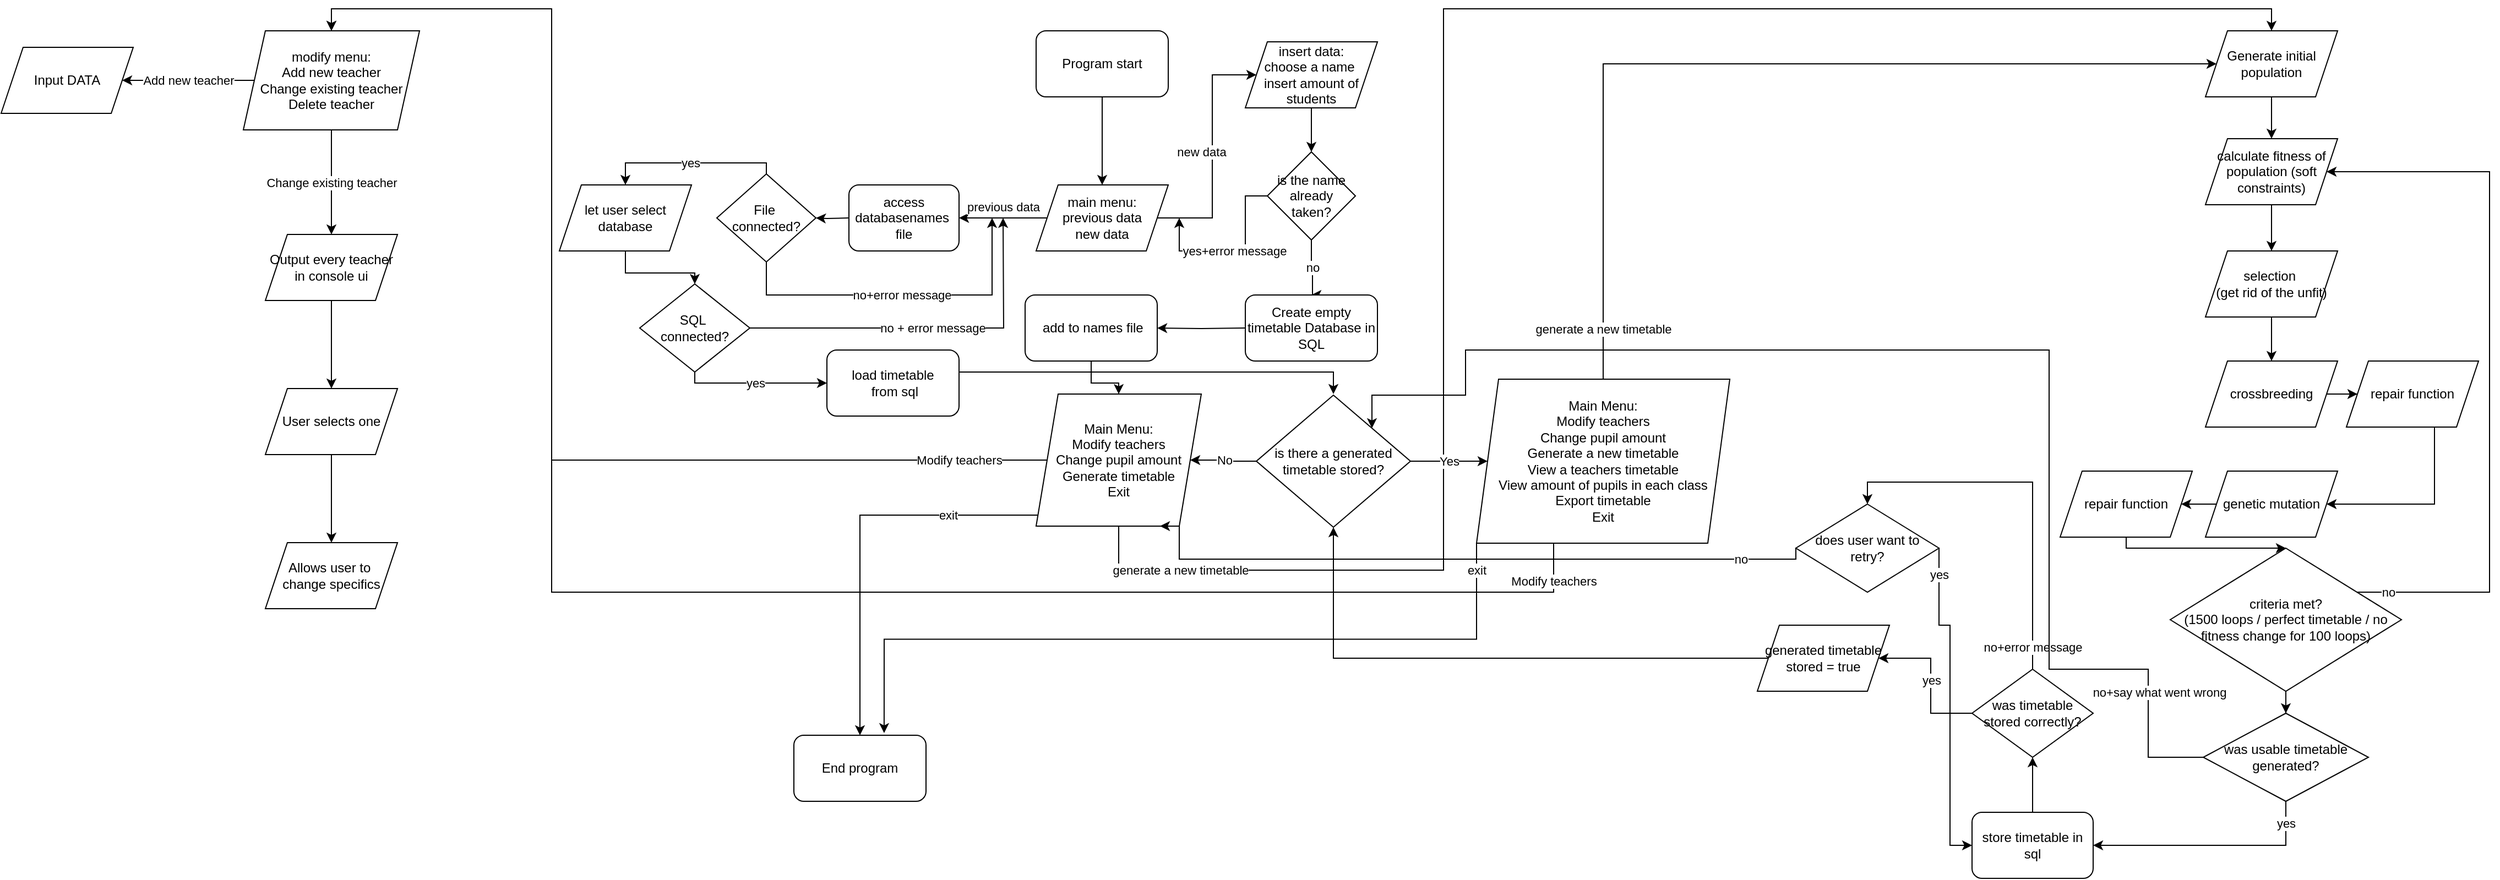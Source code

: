 <mxfile version="28.0.6">
  <diagram name="Page-1" id="5TjFJNbgtK6tRQX0CHqg">
    <mxGraphModel dx="3132" dy="1051" grid="1" gridSize="10" guides="1" tooltips="1" connect="1" arrows="1" fold="1" page="1" pageScale="1" pageWidth="827" pageHeight="1169" math="0" shadow="0">
      <root>
        <mxCell id="0" />
        <mxCell id="1" parent="0" />
        <mxCell id="_rqBkX1GEyzZLxkPlKRW-8" value="" style="edgeStyle=orthogonalEdgeStyle;rounded=0;orthogonalLoop=1;jettySize=auto;html=1;" parent="1" source="qPmPJSWQYSYvyi7kfRVx-1" target="qPmPJSWQYSYvyi7kfRVx-5" edge="1">
          <mxGeometry relative="1" as="geometry" />
        </mxCell>
        <mxCell id="qPmPJSWQYSYvyi7kfRVx-1" value="Program start" style="rounded=1;whiteSpace=wrap;html=1;" parent="1" vertex="1">
          <mxGeometry x="330" y="40" width="120" height="60" as="geometry" />
        </mxCell>
        <mxCell id="qPmPJSWQYSYvyi7kfRVx-8" value="previous data" style="edgeStyle=orthogonalEdgeStyle;rounded=0;orthogonalLoop=1;jettySize=auto;html=1;entryX=1;entryY=0.5;entryDx=0;entryDy=0;" parent="1" source="qPmPJSWQYSYvyi7kfRVx-5" edge="1">
          <mxGeometry y="-10" relative="1" as="geometry">
            <mxPoint as="offset" />
            <mxPoint x="260" y="210" as="targetPoint" />
          </mxGeometry>
        </mxCell>
        <mxCell id="_rqBkX1GEyzZLxkPlKRW-2" value="new data" style="edgeStyle=orthogonalEdgeStyle;rounded=0;orthogonalLoop=1;jettySize=auto;html=1;" parent="1" source="qPmPJSWQYSYvyi7kfRVx-5" target="_rqBkX1GEyzZLxkPlKRW-1" edge="1">
          <mxGeometry y="10" relative="1" as="geometry">
            <mxPoint as="offset" />
            <Array as="points">
              <mxPoint x="490" y="210" />
              <mxPoint x="490" y="80" />
            </Array>
          </mxGeometry>
        </mxCell>
        <mxCell id="qPmPJSWQYSYvyi7kfRVx-5" value="main menu:&lt;br&gt;previous data&lt;br&gt;new data" style="shape=parallelogram;perimeter=parallelogramPerimeter;whiteSpace=wrap;html=1;fixedSize=1;" parent="1" vertex="1">
          <mxGeometry x="330" y="180" width="120" height="60" as="geometry" />
        </mxCell>
        <mxCell id="qPmPJSWQYSYvyi7kfRVx-10" value="" style="edgeStyle=orthogonalEdgeStyle;rounded=0;orthogonalLoop=1;jettySize=auto;html=1;" parent="1" source="qPmPJSWQYSYvyi7kfRVx-7" target="qPmPJSWQYSYvyi7kfRVx-9" edge="1">
          <mxGeometry relative="1" as="geometry" />
        </mxCell>
        <mxCell id="qPmPJSWQYSYvyi7kfRVx-7" value="&lt;div&gt;let user select database&lt;/div&gt;" style="shape=parallelogram;perimeter=parallelogramPerimeter;whiteSpace=wrap;html=1;fixedSize=1;" parent="1" vertex="1">
          <mxGeometry x="-103" y="180" width="120" height="60" as="geometry" />
        </mxCell>
        <mxCell id="qPmPJSWQYSYvyi7kfRVx-16" value="no + error message" style="edgeStyle=orthogonalEdgeStyle;rounded=0;orthogonalLoop=1;jettySize=auto;html=1;" parent="1" source="qPmPJSWQYSYvyi7kfRVx-9" edge="1">
          <mxGeometry relative="1" as="geometry">
            <mxPoint x="300" y="210" as="targetPoint" />
          </mxGeometry>
        </mxCell>
        <mxCell id="qPmPJSWQYSYvyi7kfRVx-18" value="yes" style="edgeStyle=orthogonalEdgeStyle;rounded=0;orthogonalLoop=1;jettySize=auto;html=1;entryX=0;entryY=0.5;entryDx=0;entryDy=0;" parent="1" source="qPmPJSWQYSYvyi7kfRVx-9" target="_rqBkX1GEyzZLxkPlKRW-16" edge="1">
          <mxGeometry relative="1" as="geometry">
            <mxPoint x="-43" y="382" as="targetPoint" />
            <Array as="points">
              <mxPoint x="20" y="360" />
            </Array>
          </mxGeometry>
        </mxCell>
        <mxCell id="qPmPJSWQYSYvyi7kfRVx-9" value="SQL&amp;nbsp;&lt;div&gt;connected?&lt;/div&gt;" style="rhombus;whiteSpace=wrap;html=1;" parent="1" vertex="1">
          <mxGeometry x="-30" y="270" width="100" height="80" as="geometry" />
        </mxCell>
        <mxCell id="_rqBkX1GEyzZLxkPlKRW-7" style="edgeStyle=orthogonalEdgeStyle;rounded=0;orthogonalLoop=1;jettySize=auto;html=1;exitX=1;exitY=0.5;exitDx=0;exitDy=0;" parent="1" source="_rqBkX1GEyzZLxkPlKRW-16" edge="1">
          <mxGeometry relative="1" as="geometry">
            <mxPoint x="250" y="412" as="sourcePoint" />
            <mxPoint x="600" y="370" as="targetPoint" />
            <Array as="points">
              <mxPoint x="260" y="350" />
              <mxPoint x="600" y="350" />
            </Array>
          </mxGeometry>
        </mxCell>
        <mxCell id="_rqBkX1GEyzZLxkPlKRW-4" value="no" style="edgeStyle=orthogonalEdgeStyle;rounded=0;orthogonalLoop=1;jettySize=auto;html=1;entryX=0.5;entryY=0;entryDx=0;entryDy=0;" parent="1" source="e7MBx-RKfeoT1PmBK_qc-9" target="_rqBkX1GEyzZLxkPlKRW-13" edge="1">
          <mxGeometry relative="1" as="geometry">
            <mxPoint x="580" y="270" as="targetPoint" />
            <Array as="points">
              <mxPoint x="580" y="250" />
              <mxPoint x="581" y="280" />
            </Array>
          </mxGeometry>
        </mxCell>
        <mxCell id="_rqBkX1GEyzZLxkPlKRW-1" value="&lt;div&gt;insert data:&lt;/div&gt;choose a name&lt;span style=&quot;background-color: transparent; color: light-dark(rgb(0, 0, 0), rgb(255, 255, 255));&quot;&gt;&amp;nbsp;&lt;/span&gt;&lt;div&gt;&lt;span style=&quot;background-color: transparent; color: light-dark(rgb(0, 0, 0), rgb(255, 255, 255));&quot;&gt;insert amount of students&lt;/span&gt;&lt;/div&gt;" style="shape=parallelogram;perimeter=parallelogramPerimeter;whiteSpace=wrap;html=1;fixedSize=1;" parent="1" vertex="1">
          <mxGeometry x="520" y="50" width="120" height="60" as="geometry" />
        </mxCell>
        <mxCell id="_rqBkX1GEyzZLxkPlKRW-6" style="edgeStyle=orthogonalEdgeStyle;rounded=0;orthogonalLoop=1;jettySize=auto;html=1;entryX=0.5;entryY=0;entryDx=0;entryDy=0;" parent="1" source="e7MBx-RKfeoT1PmBK_qc-12" target="_rqBkX1GEyzZLxkPlKRW-5" edge="1">
          <mxGeometry relative="1" as="geometry">
            <mxPoint x="520" y="310" as="sourcePoint" />
          </mxGeometry>
        </mxCell>
        <mxCell id="QJsNYXhnwNITKUMt3Eq2-2" value="generate a new timetable" style="edgeStyle=orthogonalEdgeStyle;rounded=0;orthogonalLoop=1;jettySize=auto;html=1;entryX=0.5;entryY=0;entryDx=0;entryDy=0;" parent="1" source="_rqBkX1GEyzZLxkPlKRW-5" target="fO54vMzoq-XSmd5Qjlf1-3" edge="1">
          <mxGeometry x="-0.882" relative="1" as="geometry">
            <Array as="points">
              <mxPoint x="405" y="530" />
              <mxPoint x="700" y="530" />
              <mxPoint x="700" y="20" />
              <mxPoint x="1452" y="20" />
            </Array>
            <mxPoint as="offset" />
          </mxGeometry>
        </mxCell>
        <mxCell id="QJsNYXhnwNITKUMt3Eq2-20" value="exit" style="edgeStyle=orthogonalEdgeStyle;rounded=0;orthogonalLoop=1;jettySize=auto;html=1;entryX=0.5;entryY=0;entryDx=0;entryDy=0;" parent="1" source="_rqBkX1GEyzZLxkPlKRW-5" target="QJsNYXhnwNITKUMt3Eq2-19" edge="1">
          <mxGeometry x="-0.548" relative="1" as="geometry">
            <Array as="points">
              <mxPoint x="170" y="480" />
            </Array>
            <mxPoint as="offset" />
          </mxGeometry>
        </mxCell>
        <mxCell id="V8lAPqID9X0f5ABY0hI3-2" value="Modify teachers" style="edgeStyle=orthogonalEdgeStyle;rounded=0;orthogonalLoop=1;jettySize=auto;html=1;entryX=0.5;entryY=0;entryDx=0;entryDy=0;" edge="1" parent="1" source="_rqBkX1GEyzZLxkPlKRW-5" target="V8lAPqID9X0f5ABY0hI3-1">
          <mxGeometry x="-0.852" relative="1" as="geometry">
            <Array as="points">
              <mxPoint x="-110" y="430" />
              <mxPoint x="-110" y="20" />
              <mxPoint x="-310" y="20" />
            </Array>
            <mxPoint as="offset" />
          </mxGeometry>
        </mxCell>
        <mxCell id="_rqBkX1GEyzZLxkPlKRW-5" value="Main Menu:&lt;br&gt;&lt;div&gt;&lt;span style=&quot;background-color: transparent; color: light-dark(rgb(0, 0, 0), rgb(255, 255, 255));&quot;&gt;Modify&amp;nbsp;&lt;/span&gt;teachers&lt;/div&gt;&lt;div&gt;&lt;span style=&quot;background-color: transparent; color: light-dark(rgb(0, 0, 0), rgb(255, 255, 255));&quot;&gt;Change pupil amount&lt;/span&gt;&lt;/div&gt;&lt;div&gt;&lt;div&gt;Generate timetable&lt;/div&gt;&lt;/div&gt;&lt;div&gt;Exit&lt;/div&gt;" style="shape=parallelogram;perimeter=parallelogramPerimeter;whiteSpace=wrap;html=1;fixedSize=1;" parent="1" vertex="1">
          <mxGeometry x="330" y="370" width="150" height="120" as="geometry" />
        </mxCell>
        <mxCell id="_rqBkX1GEyzZLxkPlKRW-10" value="No" style="edgeStyle=orthogonalEdgeStyle;rounded=0;orthogonalLoop=1;jettySize=auto;html=1;" parent="1" source="_rqBkX1GEyzZLxkPlKRW-9" target="_rqBkX1GEyzZLxkPlKRW-5" edge="1">
          <mxGeometry relative="1" as="geometry" />
        </mxCell>
        <mxCell id="_rqBkX1GEyzZLxkPlKRW-12" value="Yes" style="edgeStyle=orthogonalEdgeStyle;rounded=0;orthogonalLoop=1;jettySize=auto;html=1;" parent="1" source="_rqBkX1GEyzZLxkPlKRW-9" target="_rqBkX1GEyzZLxkPlKRW-11" edge="1">
          <mxGeometry relative="1" as="geometry" />
        </mxCell>
        <mxCell id="_rqBkX1GEyzZLxkPlKRW-9" value="is there a generated timetable stored?" style="rhombus;whiteSpace=wrap;html=1;" parent="1" vertex="1">
          <mxGeometry x="530" y="371" width="140" height="120" as="geometry" />
        </mxCell>
        <mxCell id="QJsNYXhnwNITKUMt3Eq2-1" value="generate a new timetable" style="edgeStyle=orthogonalEdgeStyle;rounded=0;orthogonalLoop=1;jettySize=auto;html=1;entryX=0;entryY=0.5;entryDx=0;entryDy=0;" parent="1" source="_rqBkX1GEyzZLxkPlKRW-11" target="fO54vMzoq-XSmd5Qjlf1-3" edge="1">
          <mxGeometry x="-0.89" relative="1" as="geometry">
            <Array as="points">
              <mxPoint x="845" y="70" />
            </Array>
            <mxPoint y="1" as="offset" />
          </mxGeometry>
        </mxCell>
        <mxCell id="V8lAPqID9X0f5ABY0hI3-3" value="Modify teachers" style="edgeStyle=orthogonalEdgeStyle;rounded=0;orthogonalLoop=1;jettySize=auto;html=1;entryX=0.5;entryY=0;entryDx=0;entryDy=0;" edge="1" parent="1" source="_rqBkX1GEyzZLxkPlKRW-11" target="V8lAPqID9X0f5ABY0hI3-1">
          <mxGeometry x="-0.96" relative="1" as="geometry">
            <Array as="points">
              <mxPoint x="800" y="550" />
              <mxPoint x="-110" y="550" />
              <mxPoint x="-110" y="20" />
              <mxPoint x="-310" y="20" />
            </Array>
            <mxPoint as="offset" />
          </mxGeometry>
        </mxCell>
        <mxCell id="_rqBkX1GEyzZLxkPlKRW-11" value="Main Menu:&lt;br&gt;&lt;div&gt;&lt;span style=&quot;background-color: transparent; color: light-dark(rgb(0, 0, 0), rgb(255, 255, 255));&quot;&gt;Modify&amp;nbsp;&lt;/span&gt;teachers&lt;/div&gt;&lt;div&gt;Change pupil amount&lt;/div&gt;&lt;div&gt;Generate a new timetable&lt;/div&gt;&lt;div&gt;View a teachers timetable&lt;/div&gt;&lt;div&gt;View amount of pupils in each class&lt;/div&gt;&lt;div&gt;&lt;div&gt;Export timetable&lt;/div&gt;&lt;div&gt;&lt;span style=&quot;background-color: transparent; color: light-dark(rgb(0, 0, 0), rgb(255, 255, 255));&quot;&gt;Exit&lt;/span&gt;&lt;/div&gt;&lt;/div&gt;" style="shape=parallelogram;perimeter=parallelogramPerimeter;whiteSpace=wrap;html=1;fixedSize=1;" parent="1" vertex="1">
          <mxGeometry x="730" y="356.5" width="230" height="149" as="geometry" />
        </mxCell>
        <mxCell id="_rqBkX1GEyzZLxkPlKRW-13" value="&lt;div&gt;Create empty timetable Database in SQL&lt;/div&gt;" style="rounded=1;whiteSpace=wrap;html=1;" parent="1" vertex="1">
          <mxGeometry x="520" y="280" width="120" height="60" as="geometry" />
        </mxCell>
        <mxCell id="_rqBkX1GEyzZLxkPlKRW-16" value="&lt;div&gt;load timetable&lt;/div&gt;&lt;div&gt;&amp;nbsp;from sql&lt;/div&gt;" style="rounded=1;whiteSpace=wrap;html=1;" parent="1" vertex="1">
          <mxGeometry x="140" y="330" width="120" height="60" as="geometry" />
        </mxCell>
        <mxCell id="fO54vMzoq-XSmd5Qjlf1-5" value="" style="edgeStyle=orthogonalEdgeStyle;rounded=0;orthogonalLoop=1;jettySize=auto;html=1;" parent="1" source="fO54vMzoq-XSmd5Qjlf1-3" target="fO54vMzoq-XSmd5Qjlf1-4" edge="1">
          <mxGeometry relative="1" as="geometry" />
        </mxCell>
        <mxCell id="fO54vMzoq-XSmd5Qjlf1-3" value="Generate initial population" style="shape=parallelogram;perimeter=parallelogramPerimeter;whiteSpace=wrap;html=1;fixedSize=1;" parent="1" vertex="1">
          <mxGeometry x="1392" y="40" width="120" height="60" as="geometry" />
        </mxCell>
        <mxCell id="fO54vMzoq-XSmd5Qjlf1-7" value="" style="edgeStyle=orthogonalEdgeStyle;rounded=0;orthogonalLoop=1;jettySize=auto;html=1;" parent="1" source="fO54vMzoq-XSmd5Qjlf1-4" target="fO54vMzoq-XSmd5Qjlf1-6" edge="1">
          <mxGeometry relative="1" as="geometry" />
        </mxCell>
        <mxCell id="fO54vMzoq-XSmd5Qjlf1-4" value="calculate fitness of population (soft constraints)" style="shape=parallelogram;perimeter=parallelogramPerimeter;whiteSpace=wrap;html=1;fixedSize=1;" parent="1" vertex="1">
          <mxGeometry x="1392" y="138" width="120" height="60" as="geometry" />
        </mxCell>
        <mxCell id="fO54vMzoq-XSmd5Qjlf1-9" value="" style="edgeStyle=orthogonalEdgeStyle;rounded=0;orthogonalLoop=1;jettySize=auto;html=1;" parent="1" source="fO54vMzoq-XSmd5Qjlf1-6" target="fO54vMzoq-XSmd5Qjlf1-8" edge="1">
          <mxGeometry relative="1" as="geometry" />
        </mxCell>
        <mxCell id="fO54vMzoq-XSmd5Qjlf1-6" value="selection&amp;nbsp;&lt;div&gt;(get rid of the unfit)&lt;/div&gt;" style="shape=parallelogram;perimeter=parallelogramPerimeter;whiteSpace=wrap;html=1;fixedSize=1;" parent="1" vertex="1">
          <mxGeometry x="1392" y="240" width="120" height="60" as="geometry" />
        </mxCell>
        <mxCell id="yWH5YEIk07C5A7a1uGac-2" value="" style="edgeStyle=orthogonalEdgeStyle;rounded=0;orthogonalLoop=1;jettySize=auto;html=1;" parent="1" source="fO54vMzoq-XSmd5Qjlf1-8" target="yWH5YEIk07C5A7a1uGac-1" edge="1">
          <mxGeometry relative="1" as="geometry" />
        </mxCell>
        <mxCell id="fO54vMzoq-XSmd5Qjlf1-8" value="crossbreeding" style="shape=parallelogram;perimeter=parallelogramPerimeter;whiteSpace=wrap;html=1;fixedSize=1;" parent="1" vertex="1">
          <mxGeometry x="1392" y="340" width="120" height="60" as="geometry" />
        </mxCell>
        <mxCell id="yWH5YEIk07C5A7a1uGac-6" style="edgeStyle=orthogonalEdgeStyle;rounded=0;orthogonalLoop=1;jettySize=auto;html=1;entryX=1;entryY=0.5;entryDx=0;entryDy=0;" parent="1" source="yWH5YEIk07C5A7a1uGac-1" target="yWH5YEIk07C5A7a1uGac-3" edge="1">
          <mxGeometry relative="1" as="geometry">
            <Array as="points">
              <mxPoint x="1600" y="470" />
            </Array>
          </mxGeometry>
        </mxCell>
        <mxCell id="yWH5YEIk07C5A7a1uGac-1" value="repair function" style="shape=parallelogram;perimeter=parallelogramPerimeter;whiteSpace=wrap;html=1;fixedSize=1;" parent="1" vertex="1">
          <mxGeometry x="1520" y="340" width="120" height="60" as="geometry" />
        </mxCell>
        <mxCell id="yWH5YEIk07C5A7a1uGac-8" value="" style="edgeStyle=orthogonalEdgeStyle;rounded=0;orthogonalLoop=1;jettySize=auto;html=1;" parent="1" source="yWH5YEIk07C5A7a1uGac-3" target="yWH5YEIk07C5A7a1uGac-7" edge="1">
          <mxGeometry relative="1" as="geometry" />
        </mxCell>
        <mxCell id="yWH5YEIk07C5A7a1uGac-3" value="genetic mutation" style="shape=parallelogram;perimeter=parallelogramPerimeter;whiteSpace=wrap;html=1;fixedSize=1;" parent="1" vertex="1">
          <mxGeometry x="1392" y="440" width="120" height="60" as="geometry" />
        </mxCell>
        <mxCell id="yWH5YEIk07C5A7a1uGac-10" style="edgeStyle=orthogonalEdgeStyle;rounded=0;orthogonalLoop=1;jettySize=auto;html=1;entryX=0.5;entryY=0;entryDx=0;entryDy=0;" parent="1" source="yWH5YEIk07C5A7a1uGac-7" target="yWH5YEIk07C5A7a1uGac-9" edge="1">
          <mxGeometry relative="1" as="geometry">
            <Array as="points">
              <mxPoint x="1320" y="510" />
            </Array>
          </mxGeometry>
        </mxCell>
        <mxCell id="yWH5YEIk07C5A7a1uGac-7" value="repair function" style="shape=parallelogram;perimeter=parallelogramPerimeter;whiteSpace=wrap;html=1;fixedSize=1;" parent="1" vertex="1">
          <mxGeometry x="1260" y="440" width="120" height="60" as="geometry" />
        </mxCell>
        <mxCell id="yWH5YEIk07C5A7a1uGac-11" value="no" style="edgeStyle=orthogonalEdgeStyle;rounded=0;orthogonalLoop=1;jettySize=auto;html=1;entryX=1;entryY=0.5;entryDx=0;entryDy=0;" parent="1" source="yWH5YEIk07C5A7a1uGac-9" target="fO54vMzoq-XSmd5Qjlf1-4" edge="1">
          <mxGeometry x="-0.912" relative="1" as="geometry">
            <mxPoint x="1580" y="180" as="targetPoint" />
            <Array as="points">
              <mxPoint x="1650" y="550" />
              <mxPoint x="1650" y="168" />
            </Array>
            <mxPoint as="offset" />
          </mxGeometry>
        </mxCell>
        <mxCell id="e7MBx-RKfeoT1PmBK_qc-15" value="" style="edgeStyle=orthogonalEdgeStyle;rounded=0;orthogonalLoop=1;jettySize=auto;html=1;" parent="1" source="yWH5YEIk07C5A7a1uGac-9" target="e7MBx-RKfeoT1PmBK_qc-14" edge="1">
          <mxGeometry relative="1" as="geometry" />
        </mxCell>
        <mxCell id="yWH5YEIk07C5A7a1uGac-9" value="criteria met?&lt;div&gt;(1500 loops / perfect timetable / no fitness change for 100 loops)&lt;/div&gt;" style="rhombus;whiteSpace=wrap;html=1;" parent="1" vertex="1">
          <mxGeometry x="1360" y="510" width="210" height="130" as="geometry" />
        </mxCell>
        <mxCell id="QJsNYXhnwNITKUMt3Eq2-6" value="" style="edgeStyle=orthogonalEdgeStyle;rounded=0;orthogonalLoop=1;jettySize=auto;html=1;exitX=0.5;exitY=0;exitDx=0;exitDy=0;" parent="1" source="e7MBx-RKfeoT1PmBK_qc-21" target="QJsNYXhnwNITKUMt3Eq2-5" edge="1">
          <mxGeometry relative="1" as="geometry">
            <mxPoint x="1235" y="750" as="sourcePoint" />
          </mxGeometry>
        </mxCell>
        <mxCell id="QJsNYXhnwNITKUMt3Eq2-10" value="yes" style="edgeStyle=orthogonalEdgeStyle;rounded=0;orthogonalLoop=1;jettySize=auto;html=1;" parent="1" source="QJsNYXhnwNITKUMt3Eq2-5" target="QJsNYXhnwNITKUMt3Eq2-9" edge="1">
          <mxGeometry relative="1" as="geometry" />
        </mxCell>
        <mxCell id="QJsNYXhnwNITKUMt3Eq2-17" value="no+error message" style="edgeStyle=orthogonalEdgeStyle;rounded=0;orthogonalLoop=1;jettySize=auto;html=1;entryX=0.5;entryY=0;entryDx=0;entryDy=0;" parent="1" source="QJsNYXhnwNITKUMt3Eq2-5" target="QJsNYXhnwNITKUMt3Eq2-13" edge="1">
          <mxGeometry x="-0.882" relative="1" as="geometry">
            <Array as="points">
              <mxPoint x="1235" y="450" />
              <mxPoint x="1085" y="450" />
            </Array>
            <mxPoint as="offset" />
          </mxGeometry>
        </mxCell>
        <mxCell id="QJsNYXhnwNITKUMt3Eq2-5" value="was timetable stored correctly?" style="rhombus;whiteSpace=wrap;html=1;" parent="1" vertex="1">
          <mxGeometry x="1180" y="620" width="110" height="80" as="geometry" />
        </mxCell>
        <mxCell id="QJsNYXhnwNITKUMt3Eq2-11" style="edgeStyle=orthogonalEdgeStyle;rounded=0;orthogonalLoop=1;jettySize=auto;html=1;entryX=0.5;entryY=1;entryDx=0;entryDy=0;" parent="1" source="QJsNYXhnwNITKUMt3Eq2-9" target="_rqBkX1GEyzZLxkPlKRW-9" edge="1">
          <mxGeometry relative="1" as="geometry" />
        </mxCell>
        <mxCell id="QJsNYXhnwNITKUMt3Eq2-9" value="generated timetable stored = true" style="shape=parallelogram;perimeter=parallelogramPerimeter;whiteSpace=wrap;html=1;fixedSize=1;" parent="1" vertex="1">
          <mxGeometry x="985" y="580" width="120" height="60" as="geometry" />
        </mxCell>
        <mxCell id="QJsNYXhnwNITKUMt3Eq2-13" value="does user want to retry?" style="rhombus;whiteSpace=wrap;html=1;" parent="1" vertex="1">
          <mxGeometry x="1020" y="470" width="130" height="80" as="geometry" />
        </mxCell>
        <mxCell id="QJsNYXhnwNITKUMt3Eq2-15" value="yes" style="edgeStyle=orthogonalEdgeStyle;rounded=0;orthogonalLoop=1;jettySize=auto;html=1;entryX=0;entryY=0.5;entryDx=0;entryDy=0;" parent="1" source="QJsNYXhnwNITKUMt3Eq2-13" target="e7MBx-RKfeoT1PmBK_qc-21" edge="1">
          <mxGeometry x="-0.841" relative="1" as="geometry">
            <Array as="points">
              <mxPoint x="1150" y="580" />
              <mxPoint x="1160" y="580" />
              <mxPoint x="1160" y="780" />
            </Array>
            <mxPoint as="offset" />
            <mxPoint x="1185" y="780" as="targetPoint" />
          </mxGeometry>
        </mxCell>
        <mxCell id="QJsNYXhnwNITKUMt3Eq2-18" value="no" style="edgeStyle=orthogonalEdgeStyle;rounded=0;orthogonalLoop=1;jettySize=auto;html=1;entryX=0.75;entryY=1;entryDx=0;entryDy=0;" parent="1" target="_rqBkX1GEyzZLxkPlKRW-5" edge="1">
          <mxGeometry x="-0.806" relative="1" as="geometry">
            <mxPoint x="1020" y="510" as="sourcePoint" />
            <mxPoint x="460.0" y="466.0" as="targetPoint" />
            <Array as="points">
              <mxPoint x="1020" y="520" />
              <mxPoint x="460" y="520" />
              <mxPoint x="460" y="490" />
            </Array>
            <mxPoint as="offset" />
          </mxGeometry>
        </mxCell>
        <mxCell id="QJsNYXhnwNITKUMt3Eq2-19" value="End program" style="rounded=1;whiteSpace=wrap;html=1;" parent="1" vertex="1">
          <mxGeometry x="110" y="680" width="120" height="60" as="geometry" />
        </mxCell>
        <mxCell id="QJsNYXhnwNITKUMt3Eq2-21" value="exit" style="edgeStyle=orthogonalEdgeStyle;rounded=0;orthogonalLoop=1;jettySize=auto;html=1;entryX=0.683;entryY=-0.033;entryDx=0;entryDy=0;entryPerimeter=0;exitX=0;exitY=1;exitDx=0;exitDy=0;" parent="1" source="_rqBkX1GEyzZLxkPlKRW-11" target="QJsNYXhnwNITKUMt3Eq2-19" edge="1">
          <mxGeometry x="-0.931" relative="1" as="geometry">
            <mxPoint as="offset" />
          </mxGeometry>
        </mxCell>
        <mxCell id="e7MBx-RKfeoT1PmBK_qc-3" value="" style="edgeStyle=orthogonalEdgeStyle;rounded=0;orthogonalLoop=1;jettySize=auto;html=1;" parent="1" target="e7MBx-RKfeoT1PmBK_qc-2" edge="1">
          <mxGeometry relative="1" as="geometry">
            <mxPoint x="160" y="210" as="sourcePoint" />
          </mxGeometry>
        </mxCell>
        <mxCell id="e7MBx-RKfeoT1PmBK_qc-4" value="yes" style="edgeStyle=orthogonalEdgeStyle;rounded=0;orthogonalLoop=1;jettySize=auto;html=1;entryX=0.5;entryY=0;entryDx=0;entryDy=0;" parent="1" source="e7MBx-RKfeoT1PmBK_qc-2" target="qPmPJSWQYSYvyi7kfRVx-7" edge="1">
          <mxGeometry relative="1" as="geometry">
            <Array as="points">
              <mxPoint x="85" y="160" />
              <mxPoint x="-43" y="160" />
            </Array>
          </mxGeometry>
        </mxCell>
        <mxCell id="e7MBx-RKfeoT1PmBK_qc-5" value="no+error message" style="edgeStyle=orthogonalEdgeStyle;rounded=0;orthogonalLoop=1;jettySize=auto;html=1;" parent="1" source="e7MBx-RKfeoT1PmBK_qc-2" edge="1">
          <mxGeometry relative="1" as="geometry">
            <mxPoint x="290" y="210" as="targetPoint" />
            <Array as="points">
              <mxPoint x="85" y="280" />
              <mxPoint x="290" y="280" />
            </Array>
          </mxGeometry>
        </mxCell>
        <mxCell id="e7MBx-RKfeoT1PmBK_qc-2" value="File&amp;nbsp;&lt;div&gt;connected?&lt;/div&gt;" style="rhombus;whiteSpace=wrap;html=1;" parent="1" vertex="1">
          <mxGeometry x="40" y="170" width="90" height="80" as="geometry" />
        </mxCell>
        <mxCell id="e7MBx-RKfeoT1PmBK_qc-8" value="access databasenames&amp;nbsp;&lt;div&gt;file&lt;/div&gt;" style="rounded=1;whiteSpace=wrap;html=1;" parent="1" vertex="1">
          <mxGeometry x="160" y="180" width="100" height="60" as="geometry" />
        </mxCell>
        <mxCell id="e7MBx-RKfeoT1PmBK_qc-10" value="" style="edgeStyle=orthogonalEdgeStyle;rounded=0;orthogonalLoop=1;jettySize=auto;html=1;" parent="1" source="_rqBkX1GEyzZLxkPlKRW-1" target="e7MBx-RKfeoT1PmBK_qc-9" edge="1">
          <mxGeometry relative="1" as="geometry">
            <mxPoint x="580" y="270" as="targetPoint" />
            <mxPoint x="580" y="110" as="sourcePoint" />
          </mxGeometry>
        </mxCell>
        <mxCell id="e7MBx-RKfeoT1PmBK_qc-11" value="yes+error message" style="edgeStyle=orthogonalEdgeStyle;rounded=0;orthogonalLoop=1;jettySize=auto;html=1;" parent="1" source="e7MBx-RKfeoT1PmBK_qc-9" edge="1">
          <mxGeometry relative="1" as="geometry">
            <mxPoint x="460" y="210" as="targetPoint" />
            <Array as="points">
              <mxPoint x="520" y="190" />
              <mxPoint x="520" y="240" />
              <mxPoint x="460" y="240" />
            </Array>
          </mxGeometry>
        </mxCell>
        <mxCell id="e7MBx-RKfeoT1PmBK_qc-9" value="is the name already taken?" style="rhombus;whiteSpace=wrap;html=1;" parent="1" vertex="1">
          <mxGeometry x="540" y="150" width="80" height="80" as="geometry" />
        </mxCell>
        <mxCell id="e7MBx-RKfeoT1PmBK_qc-13" value="" style="edgeStyle=orthogonalEdgeStyle;rounded=0;orthogonalLoop=1;jettySize=auto;html=1;entryX=1;entryY=0.5;entryDx=0;entryDy=0;" parent="1" target="e7MBx-RKfeoT1PmBK_qc-12" edge="1">
          <mxGeometry relative="1" as="geometry">
            <mxPoint x="520" y="310" as="sourcePoint" />
            <mxPoint x="405" y="370" as="targetPoint" />
          </mxGeometry>
        </mxCell>
        <mxCell id="e7MBx-RKfeoT1PmBK_qc-12" value="&amp;nbsp;add to names file" style="rounded=1;whiteSpace=wrap;html=1;" parent="1" vertex="1">
          <mxGeometry x="320" y="280" width="120" height="60" as="geometry" />
        </mxCell>
        <mxCell id="e7MBx-RKfeoT1PmBK_qc-16" value="yes" style="edgeStyle=orthogonalEdgeStyle;rounded=0;orthogonalLoop=1;jettySize=auto;html=1;entryX=1;entryY=0.5;entryDx=0;entryDy=0;" parent="1" source="e7MBx-RKfeoT1PmBK_qc-14" target="e7MBx-RKfeoT1PmBK_qc-21" edge="1">
          <mxGeometry x="-0.818" relative="1" as="geometry">
            <mxPoint x="1285" y="780" as="targetPoint" />
            <Array as="points">
              <mxPoint x="1465" y="780" />
            </Array>
            <mxPoint as="offset" />
          </mxGeometry>
        </mxCell>
        <mxCell id="e7MBx-RKfeoT1PmBK_qc-17" style="edgeStyle=orthogonalEdgeStyle;rounded=0;orthogonalLoop=1;jettySize=auto;html=1;entryX=1;entryY=0;entryDx=0;entryDy=0;" parent="1" source="e7MBx-RKfeoT1PmBK_qc-14" target="_rqBkX1GEyzZLxkPlKRW-9" edge="1">
          <mxGeometry relative="1" as="geometry">
            <mxPoint x="952" y="420" as="targetPoint" />
            <Array as="points">
              <mxPoint x="1340" y="700" />
              <mxPoint x="1340" y="620" />
              <mxPoint x="1250" y="620" />
              <mxPoint x="1250" y="330" />
              <mxPoint x="720" y="330" />
              <mxPoint x="720" y="371" />
              <mxPoint x="635" y="371" />
            </Array>
          </mxGeometry>
        </mxCell>
        <mxCell id="e7MBx-RKfeoT1PmBK_qc-20" value="no+say what went wrong" style="edgeLabel;html=1;align=center;verticalAlign=middle;resizable=0;points=[];" parent="e7MBx-RKfeoT1PmBK_qc-17" vertex="1" connectable="0">
          <mxGeometry x="-0.804" y="2" relative="1" as="geometry">
            <mxPoint x="12" y="8" as="offset" />
          </mxGeometry>
        </mxCell>
        <mxCell id="e7MBx-RKfeoT1PmBK_qc-14" value="was usable timetable generated?" style="rhombus;whiteSpace=wrap;html=1;" parent="1" vertex="1">
          <mxGeometry x="1390" y="660" width="150" height="80" as="geometry" />
        </mxCell>
        <mxCell id="e7MBx-RKfeoT1PmBK_qc-21" value="store timetable in sql" style="rounded=1;whiteSpace=wrap;html=1;" parent="1" vertex="1">
          <mxGeometry x="1180" y="750" width="110" height="60" as="geometry" />
        </mxCell>
        <mxCell id="V8lAPqID9X0f5ABY0hI3-5" value="Add new teacher" style="edgeStyle=orthogonalEdgeStyle;rounded=0;orthogonalLoop=1;jettySize=auto;html=1;" edge="1" parent="1" source="V8lAPqID9X0f5ABY0hI3-1" target="V8lAPqID9X0f5ABY0hI3-4">
          <mxGeometry relative="1" as="geometry" />
        </mxCell>
        <mxCell id="V8lAPqID9X0f5ABY0hI3-7" value="Change existing teacher" style="edgeStyle=orthogonalEdgeStyle;rounded=0;orthogonalLoop=1;jettySize=auto;html=1;" edge="1" parent="1" source="V8lAPqID9X0f5ABY0hI3-1" target="V8lAPqID9X0f5ABY0hI3-6">
          <mxGeometry relative="1" as="geometry" />
        </mxCell>
        <mxCell id="V8lAPqID9X0f5ABY0hI3-1" value="modify menu:&lt;div&gt;Add new teacher&lt;/div&gt;&lt;div&gt;Change existing teacher&lt;/div&gt;&lt;div&gt;Delete teacher&lt;/div&gt;" style="shape=parallelogram;perimeter=parallelogramPerimeter;whiteSpace=wrap;html=1;fixedSize=1;" vertex="1" parent="1">
          <mxGeometry x="-390" y="40" width="160" height="90" as="geometry" />
        </mxCell>
        <mxCell id="V8lAPqID9X0f5ABY0hI3-4" value="&lt;div&gt;&lt;span style=&quot;background-color: transparent; color: light-dark(rgb(0, 0, 0), rgb(255, 255, 255));&quot;&gt;Input DATA&lt;/span&gt;&lt;/div&gt;" style="shape=parallelogram;perimeter=parallelogramPerimeter;whiteSpace=wrap;html=1;fixedSize=1;" vertex="1" parent="1">
          <mxGeometry x="-610" y="55" width="120" height="60" as="geometry" />
        </mxCell>
        <mxCell id="V8lAPqID9X0f5ABY0hI3-9" value="" style="edgeStyle=orthogonalEdgeStyle;rounded=0;orthogonalLoop=1;jettySize=auto;html=1;" edge="1" parent="1" source="V8lAPqID9X0f5ABY0hI3-6" target="V8lAPqID9X0f5ABY0hI3-8">
          <mxGeometry relative="1" as="geometry" />
        </mxCell>
        <mxCell id="V8lAPqID9X0f5ABY0hI3-6" value="Output every teacher in console ui" style="shape=parallelogram;perimeter=parallelogramPerimeter;whiteSpace=wrap;html=1;fixedSize=1;" vertex="1" parent="1">
          <mxGeometry x="-370" y="225" width="120" height="60" as="geometry" />
        </mxCell>
        <mxCell id="V8lAPqID9X0f5ABY0hI3-11" value="" style="edgeStyle=orthogonalEdgeStyle;rounded=0;orthogonalLoop=1;jettySize=auto;html=1;" edge="1" parent="1" source="V8lAPqID9X0f5ABY0hI3-8" target="V8lAPqID9X0f5ABY0hI3-10">
          <mxGeometry relative="1" as="geometry" />
        </mxCell>
        <mxCell id="V8lAPqID9X0f5ABY0hI3-8" value="User selects one" style="shape=parallelogram;perimeter=parallelogramPerimeter;whiteSpace=wrap;html=1;fixedSize=1;" vertex="1" parent="1">
          <mxGeometry x="-370" y="365" width="120" height="60" as="geometry" />
        </mxCell>
        <mxCell id="V8lAPqID9X0f5ABY0hI3-10" value="Allows user to&amp;nbsp;&lt;div&gt;change specifics&lt;/div&gt;" style="shape=parallelogram;perimeter=parallelogramPerimeter;whiteSpace=wrap;html=1;fixedSize=1;" vertex="1" parent="1">
          <mxGeometry x="-370" y="505" width="120" height="60" as="geometry" />
        </mxCell>
      </root>
    </mxGraphModel>
  </diagram>
</mxfile>
